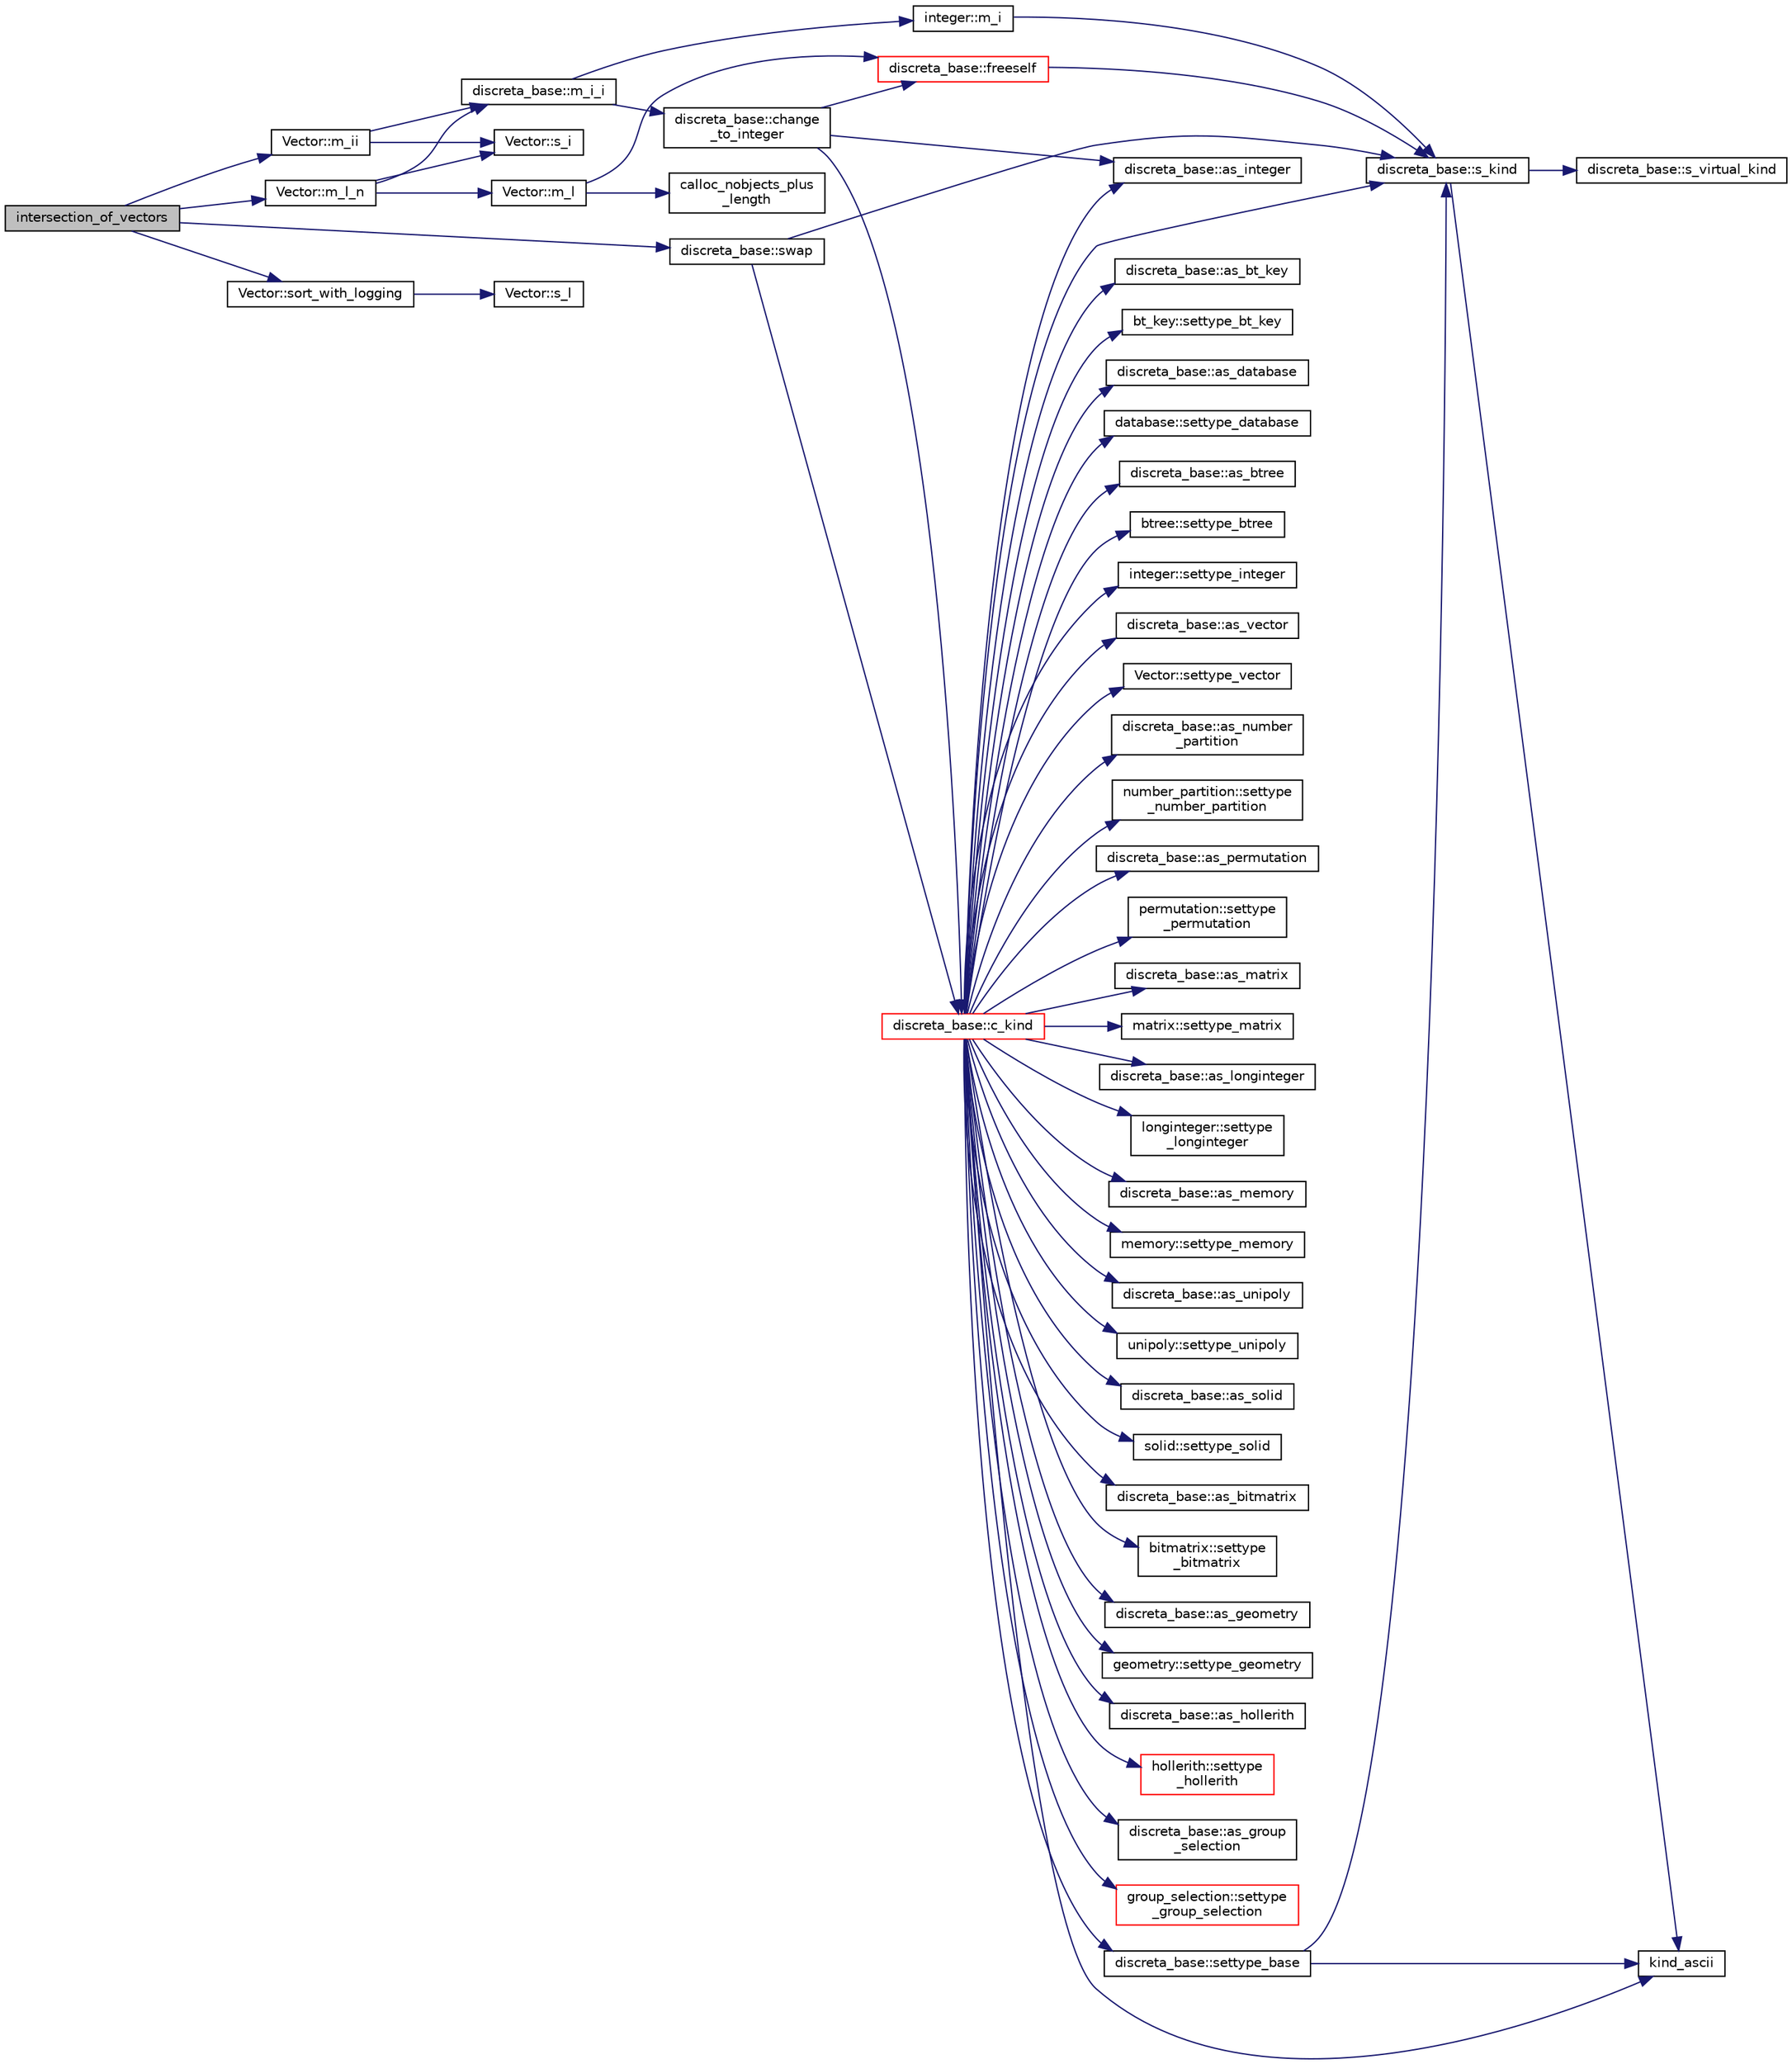 digraph "intersection_of_vectors"
{
  edge [fontname="Helvetica",fontsize="10",labelfontname="Helvetica",labelfontsize="10"];
  node [fontname="Helvetica",fontsize="10",shape=record];
  rankdir="LR";
  Node5541 [label="intersection_of_vectors",height=0.2,width=0.4,color="black", fillcolor="grey75", style="filled", fontcolor="black"];
  Node5541 -> Node5542 [color="midnightblue",fontsize="10",style="solid",fontname="Helvetica"];
  Node5542 [label="Vector::m_l_n",height=0.2,width=0.4,color="black", fillcolor="white", style="filled",URL="$d5/db2/class_vector.html#a5c7c126e6266ecdc832c5ce5bc1cca2f"];
  Node5542 -> Node5543 [color="midnightblue",fontsize="10",style="solid",fontname="Helvetica"];
  Node5543 [label="Vector::m_l",height=0.2,width=0.4,color="black", fillcolor="white", style="filled",URL="$d5/db2/class_vector.html#a00f5520c2a6b4f5282a1a8bcf8ea74eb"];
  Node5543 -> Node5544 [color="midnightblue",fontsize="10",style="solid",fontname="Helvetica"];
  Node5544 [label="discreta_base::freeself",height=0.2,width=0.4,color="red", fillcolor="white", style="filled",URL="$d7/d71/classdiscreta__base.html#a9a3c9501a562293b5667c11b9174d6e5"];
  Node5544 -> Node5547 [color="midnightblue",fontsize="10",style="solid",fontname="Helvetica"];
  Node5547 [label="discreta_base::s_kind",height=0.2,width=0.4,color="black", fillcolor="white", style="filled",URL="$d7/d71/classdiscreta__base.html#a8a830025c74adbbc3362418a7c2ba157"];
  Node5547 -> Node5548 [color="midnightblue",fontsize="10",style="solid",fontname="Helvetica"];
  Node5548 [label="discreta_base::s_virtual_kind",height=0.2,width=0.4,color="black", fillcolor="white", style="filled",URL="$d7/d71/classdiscreta__base.html#a52778a6d6943a468be083d0785d418fb"];
  Node5547 -> Node5549 [color="midnightblue",fontsize="10",style="solid",fontname="Helvetica"];
  Node5549 [label="kind_ascii",height=0.2,width=0.4,color="black", fillcolor="white", style="filled",URL="$d9/d60/discreta_8h.html#ad0ce825a9f29bc6cec27e1b64cfe27bf"];
  Node5543 -> Node5592 [color="midnightblue",fontsize="10",style="solid",fontname="Helvetica"];
  Node5592 [label="calloc_nobjects_plus\l_length",height=0.2,width=0.4,color="black", fillcolor="white", style="filled",URL="$d9/d60/discreta_8h.html#a71599d54c8c17dfa065a363f5cdd0aa4"];
  Node5542 -> Node5593 [color="midnightblue",fontsize="10",style="solid",fontname="Helvetica"];
  Node5593 [label="Vector::s_i",height=0.2,width=0.4,color="black", fillcolor="white", style="filled",URL="$d5/db2/class_vector.html#a1c4fe1752523df8119f70dd550244871"];
  Node5542 -> Node5594 [color="midnightblue",fontsize="10",style="solid",fontname="Helvetica"];
  Node5594 [label="discreta_base::m_i_i",height=0.2,width=0.4,color="black", fillcolor="white", style="filled",URL="$d7/d71/classdiscreta__base.html#aa231464a9d4bc233f66608021c9ad997"];
  Node5594 -> Node5595 [color="midnightblue",fontsize="10",style="solid",fontname="Helvetica"];
  Node5595 [label="discreta_base::change\l_to_integer",height=0.2,width=0.4,color="black", fillcolor="white", style="filled",URL="$d7/d71/classdiscreta__base.html#a58a5a5bd8f8e6f2dd7b4483b66dc7bb9"];
  Node5595 -> Node5544 [color="midnightblue",fontsize="10",style="solid",fontname="Helvetica"];
  Node5595 -> Node5596 [color="midnightblue",fontsize="10",style="solid",fontname="Helvetica"];
  Node5596 [label="discreta_base::c_kind",height=0.2,width=0.4,color="red", fillcolor="white", style="filled",URL="$d7/d71/classdiscreta__base.html#adc2ff61589c2d083688e7a43f333cb62"];
  Node5596 -> Node5597 [color="midnightblue",fontsize="10",style="solid",fontname="Helvetica"];
  Node5597 [label="discreta_base::settype_base",height=0.2,width=0.4,color="black", fillcolor="white", style="filled",URL="$d7/d71/classdiscreta__base.html#a4f42899a89447d1c3993ea07c38f8ad4"];
  Node5597 -> Node5547 [color="midnightblue",fontsize="10",style="solid",fontname="Helvetica"];
  Node5597 -> Node5549 [color="midnightblue",fontsize="10",style="solid",fontname="Helvetica"];
  Node5596 -> Node5553 [color="midnightblue",fontsize="10",style="solid",fontname="Helvetica"];
  Node5553 [label="discreta_base::as_integer",height=0.2,width=0.4,color="black", fillcolor="white", style="filled",URL="$d7/d71/classdiscreta__base.html#a00d7691eaf874fd283d942692fe8dd26"];
  Node5596 -> Node5598 [color="midnightblue",fontsize="10",style="solid",fontname="Helvetica"];
  Node5598 [label="integer::settype_integer",height=0.2,width=0.4,color="black", fillcolor="white", style="filled",URL="$d0/de5/classinteger.html#a6265c65ef311229acd513d748faba796"];
  Node5596 -> Node5555 [color="midnightblue",fontsize="10",style="solid",fontname="Helvetica"];
  Node5555 [label="discreta_base::as_vector",height=0.2,width=0.4,color="black", fillcolor="white", style="filled",URL="$d7/d71/classdiscreta__base.html#a7bdd6cae39c380b128ee9e17e42cf020"];
  Node5596 -> Node5599 [color="midnightblue",fontsize="10",style="solid",fontname="Helvetica"];
  Node5599 [label="Vector::settype_vector",height=0.2,width=0.4,color="black", fillcolor="white", style="filled",URL="$d5/db2/class_vector.html#a34e0d00b18c051f23904a8429fa6c8b4"];
  Node5596 -> Node5558 [color="midnightblue",fontsize="10",style="solid",fontname="Helvetica"];
  Node5558 [label="discreta_base::as_number\l_partition",height=0.2,width=0.4,color="black", fillcolor="white", style="filled",URL="$d7/d71/classdiscreta__base.html#a307aa09de0e925d46697707968ffab00"];
  Node5596 -> Node5600 [color="midnightblue",fontsize="10",style="solid",fontname="Helvetica"];
  Node5600 [label="number_partition::settype\l_number_partition",height=0.2,width=0.4,color="black", fillcolor="white", style="filled",URL="$df/d50/classnumber__partition.html#a3aaec1b557758f643ffc8555bbc358be"];
  Node5596 -> Node5560 [color="midnightblue",fontsize="10",style="solid",fontname="Helvetica"];
  Node5560 [label="discreta_base::as_permutation",height=0.2,width=0.4,color="black", fillcolor="white", style="filled",URL="$d7/d71/classdiscreta__base.html#aa4e72f36a82984239b12ae831e131098"];
  Node5596 -> Node5601 [color="midnightblue",fontsize="10",style="solid",fontname="Helvetica"];
  Node5601 [label="permutation::settype\l_permutation",height=0.2,width=0.4,color="black", fillcolor="white", style="filled",URL="$d0/d08/classpermutation.html#af1eea29f86195cede9562e444664c28c"];
  Node5596 -> Node5562 [color="midnightblue",fontsize="10",style="solid",fontname="Helvetica"];
  Node5562 [label="discreta_base::as_matrix",height=0.2,width=0.4,color="black", fillcolor="white", style="filled",URL="$d7/d71/classdiscreta__base.html#ae4d7f56d917a4707b838fbffde6467ff"];
  Node5596 -> Node5602 [color="midnightblue",fontsize="10",style="solid",fontname="Helvetica"];
  Node5602 [label="matrix::settype_matrix",height=0.2,width=0.4,color="black", fillcolor="white", style="filled",URL="$d1/d8d/classmatrix.html#a1780283a64a789e4084d792683d276bb"];
  Node5596 -> Node5565 [color="midnightblue",fontsize="10",style="solid",fontname="Helvetica"];
  Node5565 [label="discreta_base::as_longinteger",height=0.2,width=0.4,color="black", fillcolor="white", style="filled",URL="$d7/d71/classdiscreta__base.html#a20a094639eb711b10c8694c51937f7cd"];
  Node5596 -> Node5603 [color="midnightblue",fontsize="10",style="solid",fontname="Helvetica"];
  Node5603 [label="longinteger::settype\l_longinteger",height=0.2,width=0.4,color="black", fillcolor="white", style="filled",URL="$d3/d71/classlonginteger.html#ae5f811ece8df31b9ff114368a18e1dc5"];
  Node5596 -> Node5568 [color="midnightblue",fontsize="10",style="solid",fontname="Helvetica"];
  Node5568 [label="discreta_base::as_memory",height=0.2,width=0.4,color="black", fillcolor="white", style="filled",URL="$d7/d71/classdiscreta__base.html#ad94b2d7dce0cd4fa22db57f6e79c4bd2"];
  Node5596 -> Node5604 [color="midnightblue",fontsize="10",style="solid",fontname="Helvetica"];
  Node5604 [label="memory::settype_memory",height=0.2,width=0.4,color="black", fillcolor="white", style="filled",URL="$d8/d99/classmemory.html#a33aae277f9b8fe36b02e9d5da895451b"];
  Node5596 -> Node5570 [color="midnightblue",fontsize="10",style="solid",fontname="Helvetica"];
  Node5570 [label="discreta_base::as_unipoly",height=0.2,width=0.4,color="black", fillcolor="white", style="filled",URL="$d7/d71/classdiscreta__base.html#ad50d8027f039fe5c2478cddb243adc9d"];
  Node5596 -> Node5605 [color="midnightblue",fontsize="10",style="solid",fontname="Helvetica"];
  Node5605 [label="unipoly::settype_unipoly",height=0.2,width=0.4,color="black", fillcolor="white", style="filled",URL="$d1/d89/classunipoly.html#a8db854fcc85c5e1150b1f1b1c005c95b"];
  Node5596 -> Node5572 [color="midnightblue",fontsize="10",style="solid",fontname="Helvetica"];
  Node5572 [label="discreta_base::as_solid",height=0.2,width=0.4,color="black", fillcolor="white", style="filled",URL="$d7/d71/classdiscreta__base.html#a1fc5f2b85ec97ab0a69dd64903c970a5"];
  Node5596 -> Node5606 [color="midnightblue",fontsize="10",style="solid",fontname="Helvetica"];
  Node5606 [label="solid::settype_solid",height=0.2,width=0.4,color="black", fillcolor="white", style="filled",URL="$d8/def/classsolid.html#a775bd4821f75a8aee4ea3d4335ff90e0"];
  Node5596 -> Node5574 [color="midnightblue",fontsize="10",style="solid",fontname="Helvetica"];
  Node5574 [label="discreta_base::as_bitmatrix",height=0.2,width=0.4,color="black", fillcolor="white", style="filled",URL="$d7/d71/classdiscreta__base.html#a071ad54ea8ef6c9d1d15f532e5a76df6"];
  Node5596 -> Node5607 [color="midnightblue",fontsize="10",style="solid",fontname="Helvetica"];
  Node5607 [label="bitmatrix::settype\l_bitmatrix",height=0.2,width=0.4,color="black", fillcolor="white", style="filled",URL="$de/dc8/classbitmatrix.html#acb571d947f9526665ebbdc0ce3e2a973"];
  Node5596 -> Node5576 [color="midnightblue",fontsize="10",style="solid",fontname="Helvetica"];
  Node5576 [label="discreta_base::as_geometry",height=0.2,width=0.4,color="black", fillcolor="white", style="filled",URL="$d7/d71/classdiscreta__base.html#a38fc7b4cdd830703e9d87354b79bc5c8"];
  Node5596 -> Node5608 [color="midnightblue",fontsize="10",style="solid",fontname="Helvetica"];
  Node5608 [label="geometry::settype_geometry",height=0.2,width=0.4,color="black", fillcolor="white", style="filled",URL="$da/d44/classgeometry.html#ab4a336baba6a3f56f5ffa053a5be5ba7"];
  Node5596 -> Node5578 [color="midnightblue",fontsize="10",style="solid",fontname="Helvetica"];
  Node5578 [label="discreta_base::as_hollerith",height=0.2,width=0.4,color="black", fillcolor="white", style="filled",URL="$d7/d71/classdiscreta__base.html#a3e66f82711f314710107e2f29e589690"];
  Node5596 -> Node5609 [color="midnightblue",fontsize="10",style="solid",fontname="Helvetica"];
  Node5609 [label="hollerith::settype\l_hollerith",height=0.2,width=0.4,color="red", fillcolor="white", style="filled",URL="$d8/d99/classhollerith.html#a23bbd4acfc88a0e90f1245f243f51f76"];
  Node5596 -> Node5580 [color="midnightblue",fontsize="10",style="solid",fontname="Helvetica"];
  Node5580 [label="discreta_base::as_group\l_selection",height=0.2,width=0.4,color="black", fillcolor="white", style="filled",URL="$d7/d71/classdiscreta__base.html#aae1bac4883c567718bef9fb610abbdc8"];
  Node5596 -> Node5611 [color="midnightblue",fontsize="10",style="solid",fontname="Helvetica"];
  Node5611 [label="group_selection::settype\l_group_selection",height=0.2,width=0.4,color="red", fillcolor="white", style="filled",URL="$d6/db0/classgroup__selection.html#a015ed73b7b8d784bedd4d11ac1fc0ec1"];
  Node5596 -> Node5582 [color="midnightblue",fontsize="10",style="solid",fontname="Helvetica"];
  Node5582 [label="discreta_base::as_bt_key",height=0.2,width=0.4,color="black", fillcolor="white", style="filled",URL="$d7/d71/classdiscreta__base.html#a2734c6e08dca17cf6588bd5064ec1b9f"];
  Node5596 -> Node5613 [color="midnightblue",fontsize="10",style="solid",fontname="Helvetica"];
  Node5613 [label="bt_key::settype_bt_key",height=0.2,width=0.4,color="black", fillcolor="white", style="filled",URL="$d1/de5/classbt__key.html#a352bb10beb7c789d8d29373035824800"];
  Node5596 -> Node5584 [color="midnightblue",fontsize="10",style="solid",fontname="Helvetica"];
  Node5584 [label="discreta_base::as_database",height=0.2,width=0.4,color="black", fillcolor="white", style="filled",URL="$d7/d71/classdiscreta__base.html#ab055d39d58210a2b03ba3d33703b09a9"];
  Node5596 -> Node5614 [color="midnightblue",fontsize="10",style="solid",fontname="Helvetica"];
  Node5614 [label="database::settype_database",height=0.2,width=0.4,color="black", fillcolor="white", style="filled",URL="$db/d72/classdatabase.html#a014639aa001462e480eb1f3984839b72"];
  Node5596 -> Node5586 [color="midnightblue",fontsize="10",style="solid",fontname="Helvetica"];
  Node5586 [label="discreta_base::as_btree",height=0.2,width=0.4,color="black", fillcolor="white", style="filled",URL="$d7/d71/classdiscreta__base.html#a78e76674cef2ec113c17989c11288778"];
  Node5596 -> Node5615 [color="midnightblue",fontsize="10",style="solid",fontname="Helvetica"];
  Node5615 [label="btree::settype_btree",height=0.2,width=0.4,color="black", fillcolor="white", style="filled",URL="$dd/db0/classbtree.html#a5a1b9773c848908a6050cc733d2d9780"];
  Node5596 -> Node5549 [color="midnightblue",fontsize="10",style="solid",fontname="Helvetica"];
  Node5596 -> Node5547 [color="midnightblue",fontsize="10",style="solid",fontname="Helvetica"];
  Node5595 -> Node5553 [color="midnightblue",fontsize="10",style="solid",fontname="Helvetica"];
  Node5594 -> Node5618 [color="midnightblue",fontsize="10",style="solid",fontname="Helvetica"];
  Node5618 [label="integer::m_i",height=0.2,width=0.4,color="black", fillcolor="white", style="filled",URL="$d0/de5/classinteger.html#a869091f0a0f35f5354c8c4a70250e8a9"];
  Node5618 -> Node5547 [color="midnightblue",fontsize="10",style="solid",fontname="Helvetica"];
  Node5541 -> Node5619 [color="midnightblue",fontsize="10",style="solid",fontname="Helvetica"];
  Node5619 [label="Vector::m_ii",height=0.2,width=0.4,color="black", fillcolor="white", style="filled",URL="$d5/db2/class_vector.html#aa6a97eabb43f192a47947f4f6acbb04d"];
  Node5619 -> Node5593 [color="midnightblue",fontsize="10",style="solid",fontname="Helvetica"];
  Node5619 -> Node5594 [color="midnightblue",fontsize="10",style="solid",fontname="Helvetica"];
  Node5541 -> Node5620 [color="midnightblue",fontsize="10",style="solid",fontname="Helvetica"];
  Node5620 [label="Vector::sort_with_logging",height=0.2,width=0.4,color="black", fillcolor="white", style="filled",URL="$d5/db2/class_vector.html#a5bcaeb8778ea91df5f29f9f3eb9913d4"];
  Node5620 -> Node5621 [color="midnightblue",fontsize="10",style="solid",fontname="Helvetica"];
  Node5621 [label="Vector::s_l",height=0.2,width=0.4,color="black", fillcolor="white", style="filled",URL="$d5/db2/class_vector.html#ad2dc082288f858d22a528832289e0704"];
  Node5541 -> Node5622 [color="midnightblue",fontsize="10",style="solid",fontname="Helvetica"];
  Node5622 [label="discreta_base::swap",height=0.2,width=0.4,color="black", fillcolor="white", style="filled",URL="$d7/d71/classdiscreta__base.html#a2e8acbb9d3476675dac5b6a583b0293e"];
  Node5622 -> Node5547 [color="midnightblue",fontsize="10",style="solid",fontname="Helvetica"];
  Node5622 -> Node5596 [color="midnightblue",fontsize="10",style="solid",fontname="Helvetica"];
}
